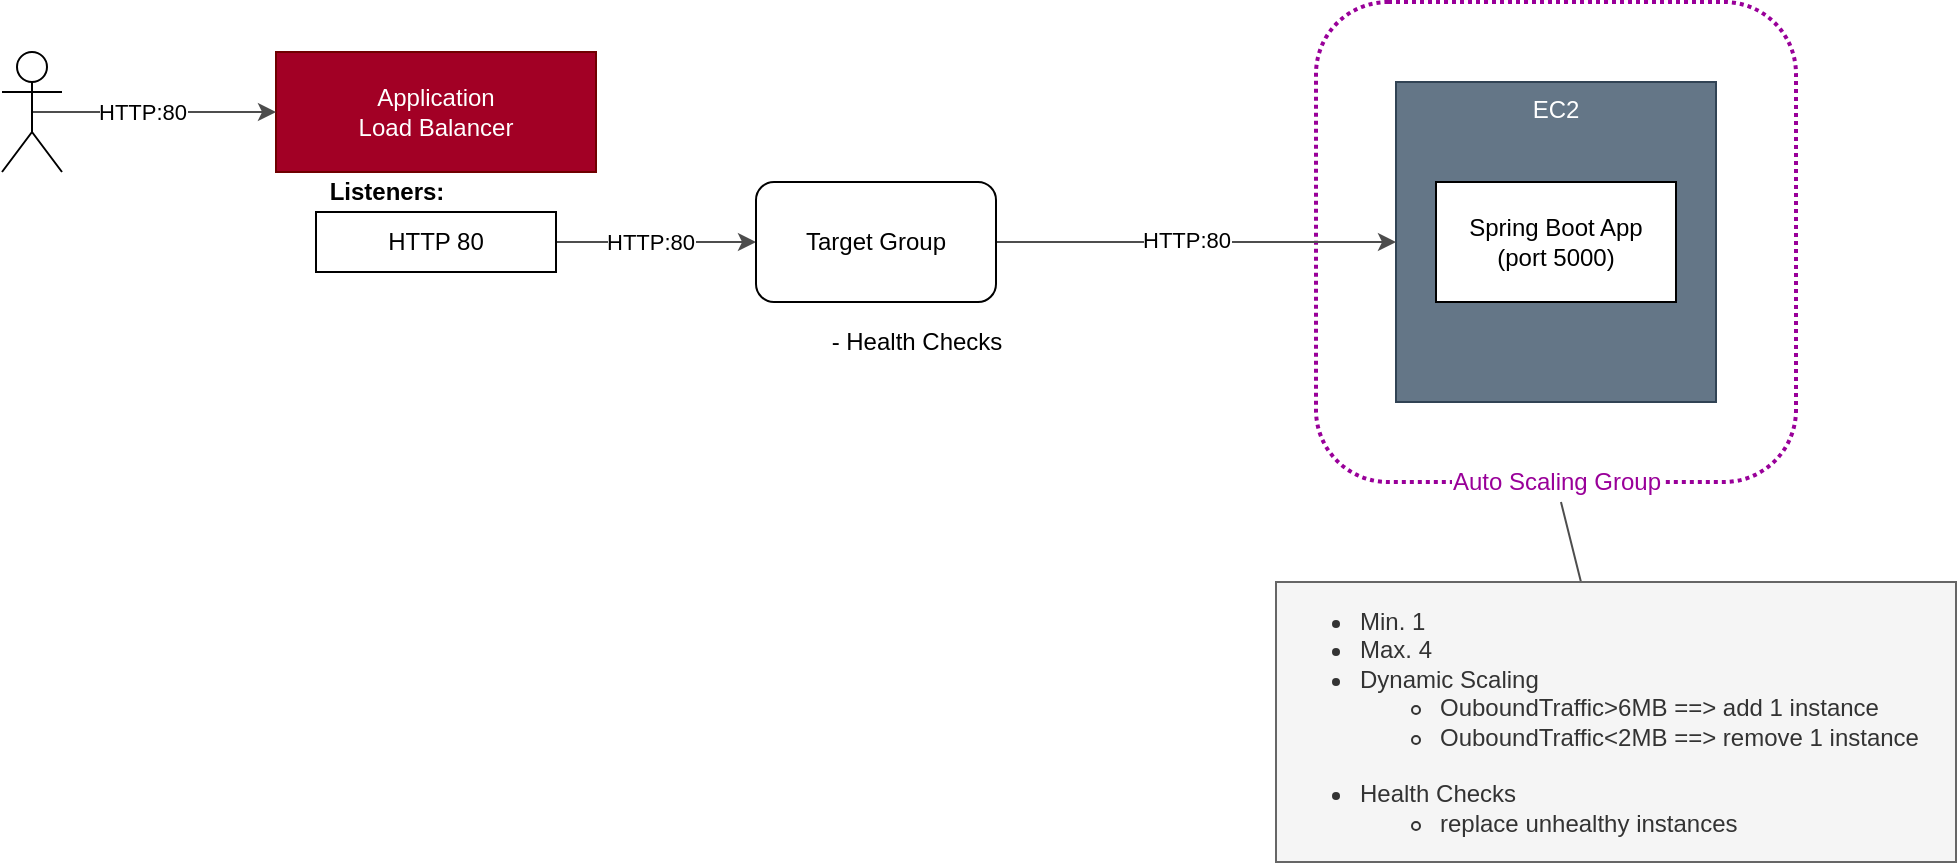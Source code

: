 <mxfile version="17.4.3" type="device"><diagram id="FZEqVimuw0sA46yV_6KV" name="Page-1"><mxGraphModel dx="3422" dy="1623" grid="1" gridSize="10" guides="1" tooltips="1" connect="1" arrows="1" fold="1" page="1" pageScale="1" pageWidth="827" pageHeight="1169" math="0" shadow="0"><root><mxCell id="0"/><mxCell id="1" parent="0"/><mxCell id="hLmHURxDgpJSJWLnLn6b-1" value="" style="rounded=1;whiteSpace=wrap;html=1;strokeWidth=2;strokeColor=#990099;dashed=1;dashPattern=1 1;" vertex="1" parent="1"><mxGeometry x="-1440" y="-680" width="240" height="240" as="geometry"/></mxCell><mxCell id="hLmHURxDgpJSJWLnLn6b-2" value="EC2" style="rounded=0;whiteSpace=wrap;html=1;verticalAlign=top;fillColor=#647687;fontColor=#ffffff;strokeColor=#314354;" vertex="1" parent="1"><mxGeometry x="-1400" y="-640" width="160" height="160" as="geometry"/></mxCell><mxCell id="hLmHURxDgpJSJWLnLn6b-3" value="Spring Boot App&lt;br&gt;(port 5000)" style="rounded=0;whiteSpace=wrap;html=1;" vertex="1" parent="1"><mxGeometry x="-1380" y="-590" width="120" height="60" as="geometry"/></mxCell><mxCell id="hLmHURxDgpJSJWLnLn6b-4" style="rounded=0;orthogonalLoop=1;jettySize=auto;html=1;fontColor=#000000;strokeColor=#4D4D4D;strokeWidth=1;endArrow=none;endFill=0;" edge="1" parent="1" source="hLmHURxDgpJSJWLnLn6b-5" target="hLmHURxDgpJSJWLnLn6b-6"><mxGeometry relative="1" as="geometry"/></mxCell><mxCell id="hLmHURxDgpJSJWLnLn6b-5" value="Auto Scaling Group" style="text;html=1;align=center;verticalAlign=middle;resizable=0;points=[];autosize=1;strokeColor=none;fillColor=none;labelBackgroundColor=default;fontColor=#990099;" vertex="1" parent="1"><mxGeometry x="-1380" y="-450" width="120" height="20" as="geometry"/></mxCell><mxCell id="hLmHURxDgpJSJWLnLn6b-6" value="&lt;ul&gt;&lt;li&gt;Min. 1&lt;/li&gt;&lt;li&gt;Max. 4&lt;/li&gt;&lt;li&gt;Dynamic Scaling&lt;/li&gt;&lt;ul&gt;&lt;li&gt;OuboundTraffic&amp;gt;6MB ==&amp;gt; add 1 instance&lt;/li&gt;&lt;li&gt;OuboundTraffic&amp;lt;2MB ==&amp;gt; remove 1 instance&lt;br&gt;&lt;br&gt;&lt;/li&gt;&lt;/ul&gt;&lt;li&gt;Health Checks&lt;/li&gt;&lt;ul&gt;&lt;li&gt;replace unhealthy instances&lt;/li&gt;&lt;/ul&gt;&lt;/ul&gt;" style="text;html=1;align=left;verticalAlign=middle;resizable=0;points=[];autosize=1;strokeColor=#666666;fillColor=#f5f5f5;fontColor=#333333;" vertex="1" parent="1"><mxGeometry x="-1460" y="-390" width="340" height="140" as="geometry"/></mxCell><mxCell id="hLmHURxDgpJSJWLnLn6b-7" value="Application &lt;br&gt;Load Balancer" style="rounded=0;whiteSpace=wrap;html=1;labelBackgroundColor=none;strokeWidth=1;fillColor=#a20025;fontColor=#ffffff;strokeColor=#6F0000;" vertex="1" parent="1"><mxGeometry x="-1960" y="-655" width="160" height="60" as="geometry"/></mxCell><mxCell id="hLmHURxDgpJSJWLnLn6b-8" style="edgeStyle=none;rounded=0;orthogonalLoop=1;jettySize=auto;html=1;exitX=1;exitY=0.5;exitDx=0;exitDy=0;fontColor=#000000;endArrow=classic;endFill=1;strokeColor=#4D4D4D;strokeWidth=1;" edge="1" parent="1" source="hLmHURxDgpJSJWLnLn6b-10" target="hLmHURxDgpJSJWLnLn6b-17"><mxGeometry relative="1" as="geometry"/></mxCell><mxCell id="hLmHURxDgpJSJWLnLn6b-9" value="HTTP:80" style="edgeLabel;html=1;align=center;verticalAlign=middle;resizable=0;points=[];fontColor=#000000;" vertex="1" connectable="0" parent="hLmHURxDgpJSJWLnLn6b-8"><mxGeometry x="-0.06" y="1" relative="1" as="geometry"><mxPoint y="1" as="offset"/></mxGeometry></mxCell><mxCell id="hLmHURxDgpJSJWLnLn6b-10" value="HTTP 80" style="rounded=0;whiteSpace=wrap;html=1;labelBackgroundColor=default;strokeWidth=1;" vertex="1" parent="1"><mxGeometry x="-1940" y="-575" width="120" height="30" as="geometry"/></mxCell><mxCell id="hLmHURxDgpJSJWLnLn6b-11" value="Listeners:" style="text;html=1;align=center;verticalAlign=middle;resizable=0;points=[];autosize=1;strokeColor=none;fillColor=none;fontColor=#000000;fontStyle=1" vertex="1" parent="1"><mxGeometry x="-1940" y="-595" width="70" height="20" as="geometry"/></mxCell><mxCell id="hLmHURxDgpJSJWLnLn6b-12" style="edgeStyle=none;rounded=0;orthogonalLoop=1;jettySize=auto;html=1;exitX=0.5;exitY=0.5;exitDx=0;exitDy=0;exitPerimeter=0;entryX=0;entryY=0.5;entryDx=0;entryDy=0;fontColor=#000000;endArrow=classic;endFill=1;strokeColor=#4D4D4D;strokeWidth=1;" edge="1" parent="1" source="hLmHURxDgpJSJWLnLn6b-14" target="hLmHURxDgpJSJWLnLn6b-7"><mxGeometry relative="1" as="geometry"/></mxCell><mxCell id="hLmHURxDgpJSJWLnLn6b-13" value="HTTP:80" style="edgeLabel;html=1;align=center;verticalAlign=middle;resizable=0;points=[];fontColor=#000000;" vertex="1" connectable="0" parent="hLmHURxDgpJSJWLnLn6b-12"><mxGeometry x="-0.102" y="1" relative="1" as="geometry"><mxPoint y="1" as="offset"/></mxGeometry></mxCell><mxCell id="hLmHURxDgpJSJWLnLn6b-14" value="" style="shape=umlActor;verticalLabelPosition=bottom;verticalAlign=top;html=1;outlineConnect=0;labelBackgroundColor=default;strokeWidth=1;" vertex="1" parent="1"><mxGeometry x="-2097" y="-655" width="30" height="60" as="geometry"/></mxCell><mxCell id="hLmHURxDgpJSJWLnLn6b-15" style="edgeStyle=none;rounded=0;orthogonalLoop=1;jettySize=auto;html=1;exitX=1;exitY=0.5;exitDx=0;exitDy=0;entryX=0;entryY=0.5;entryDx=0;entryDy=0;fontColor=#000000;endArrow=classic;endFill=1;strokeColor=#4D4D4D;strokeWidth=1;" edge="1" parent="1" source="hLmHURxDgpJSJWLnLn6b-17" target="hLmHURxDgpJSJWLnLn6b-2"><mxGeometry relative="1" as="geometry"/></mxCell><mxCell id="hLmHURxDgpJSJWLnLn6b-16" value="HTTP:80" style="edgeLabel;html=1;align=center;verticalAlign=middle;resizable=0;points=[];fontColor=#000000;" vertex="1" connectable="0" parent="hLmHURxDgpJSJWLnLn6b-15"><mxGeometry x="-0.05" y="2" relative="1" as="geometry"><mxPoint y="1" as="offset"/></mxGeometry></mxCell><mxCell id="hLmHURxDgpJSJWLnLn6b-17" value="Target Group" style="rounded=1;whiteSpace=wrap;html=1;labelBackgroundColor=none;strokeWidth=1;" vertex="1" parent="1"><mxGeometry x="-1720" y="-590" width="120" height="60" as="geometry"/></mxCell><mxCell id="hLmHURxDgpJSJWLnLn6b-18" value="- Health Checks" style="text;html=1;align=center;verticalAlign=middle;resizable=0;points=[];autosize=1;strokeColor=none;fillColor=none;fontColor=#000000;" vertex="1" parent="1"><mxGeometry x="-1690" y="-520" width="100" height="20" as="geometry"/></mxCell></root></mxGraphModel></diagram></mxfile>